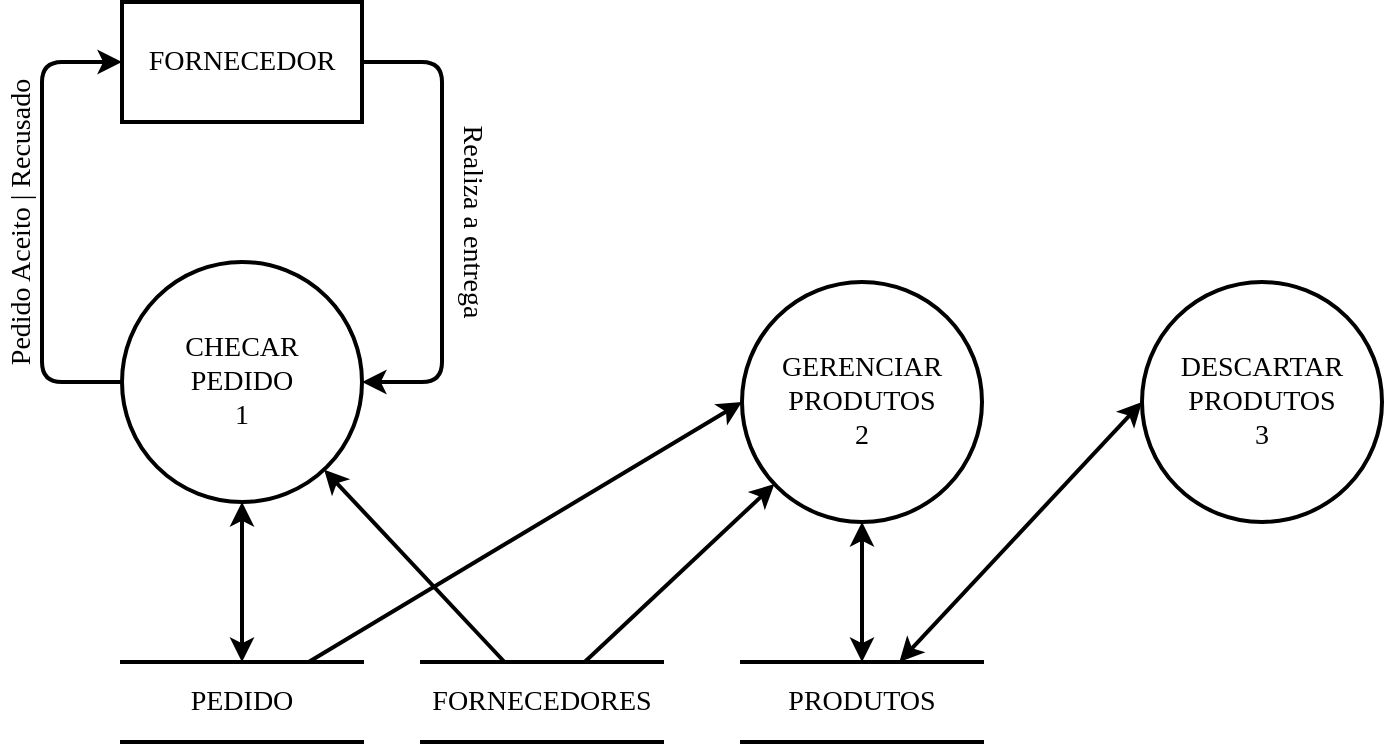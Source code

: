 <mxfile version="13.0.1" type="device"><diagram id="1MgJokWpNvO3p9aHnXV8" name="Page-1"><mxGraphModel dx="1326" dy="806" grid="1" gridSize="10" guides="1" tooltips="1" connect="1" arrows="1" fold="1" page="1" pageScale="1" pageWidth="850" pageHeight="1100" math="0" shadow="0"><root><mxCell id="0"/><mxCell id="1" parent="0"/><mxCell id="xqjm_XwBn9D2S3DXDYpF-1" value="FORNECEDOR" style="rounded=0;whiteSpace=wrap;html=1;strokeWidth=2;fontFamily=Tahoma;fontSize=14;" parent="1" vertex="1"><mxGeometry x="90" y="365" width="120" height="60" as="geometry"/></mxCell><mxCell id="xqjm_XwBn9D2S3DXDYpF-2" value="CHECAR&lt;br style=&quot;font-size: 14px;&quot;&gt;PEDIDO&lt;br style=&quot;font-size: 14px;&quot;&gt;1" style="ellipse;whiteSpace=wrap;html=1;aspect=fixed;strokeWidth=2;fontFamily=Tahoma;fontSize=14;" parent="1" vertex="1"><mxGeometry x="90" y="495" width="120" height="120" as="geometry"/></mxCell><mxCell id="xqjm_XwBn9D2S3DXDYpF-3" value="" style="endArrow=classic;html=1;exitX=1;exitY=0.5;exitDx=0;exitDy=0;entryX=1;entryY=0.5;entryDx=0;entryDy=0;strokeWidth=2;fontFamily=Tahoma;fontSize=14;" parent="1" source="xqjm_XwBn9D2S3DXDYpF-1" target="xqjm_XwBn9D2S3DXDYpF-2" edge="1"><mxGeometry width="50" height="50" relative="1" as="geometry"><mxPoint x="260" y="475" as="sourcePoint"/><mxPoint x="310" y="425" as="targetPoint"/><Array as="points"><mxPoint x="250" y="395"/><mxPoint x="250" y="555"/></Array></mxGeometry></mxCell><mxCell id="xqjm_XwBn9D2S3DXDYpF-4" value="Realiza a entrega" style="text;html=1;strokeColor=none;fillColor=none;align=center;verticalAlign=middle;whiteSpace=wrap;rounded=0;rotation=90;strokeWidth=2;fontFamily=Tahoma;fontSize=14;" parent="1" vertex="1"><mxGeometry x="210" y="465" width="110" height="20" as="geometry"/></mxCell><mxCell id="xqjm_XwBn9D2S3DXDYpF-5" value="PEDIDO" style="shape=partialRectangle;whiteSpace=wrap;html=1;left=0;right=0;fillColor=none;strokeWidth=2;fontFamily=Tahoma;fontSize=14;" parent="1" vertex="1"><mxGeometry x="90" y="695" width="120" height="40" as="geometry"/></mxCell><mxCell id="xqjm_XwBn9D2S3DXDYpF-7" value="FORNECEDORES" style="shape=partialRectangle;whiteSpace=wrap;html=1;left=0;right=0;fillColor=none;strokeWidth=2;fontFamily=Tahoma;fontSize=14;" parent="1" vertex="1"><mxGeometry x="240" y="695" width="120" height="40" as="geometry"/></mxCell><mxCell id="xqjm_XwBn9D2S3DXDYpF-8" value="" style="endArrow=classic;html=1;strokeWidth=2;fontFamily=Tahoma;fontSize=14;" parent="1" source="xqjm_XwBn9D2S3DXDYpF-7" target="xqjm_XwBn9D2S3DXDYpF-2" edge="1"><mxGeometry width="50" height="50" relative="1" as="geometry"><mxPoint x="280" y="675" as="sourcePoint"/><mxPoint x="330" y="625" as="targetPoint"/></mxGeometry></mxCell><mxCell id="xqjm_XwBn9D2S3DXDYpF-9" value="" style="endArrow=classic;startArrow=classic;html=1;entryX=0.5;entryY=1;entryDx=0;entryDy=0;exitX=0.5;exitY=0;exitDx=0;exitDy=0;strokeWidth=2;fontFamily=Tahoma;fontSize=14;" parent="1" source="xqjm_XwBn9D2S3DXDYpF-5" target="xqjm_XwBn9D2S3DXDYpF-2" edge="1"><mxGeometry width="50" height="50" relative="1" as="geometry"><mxPoint x="130" y="685" as="sourcePoint"/><mxPoint x="180" y="635" as="targetPoint"/></mxGeometry></mxCell><mxCell id="xqjm_XwBn9D2S3DXDYpF-11" value="" style="endArrow=classic;html=1;entryX=0;entryY=0.5;entryDx=0;entryDy=0;exitX=0;exitY=0.5;exitDx=0;exitDy=0;strokeWidth=2;fontFamily=Tahoma;fontSize=14;" parent="1" source="xqjm_XwBn9D2S3DXDYpF-2" target="xqjm_XwBn9D2S3DXDYpF-1" edge="1"><mxGeometry width="50" height="50" relative="1" as="geometry"><mxPoint x="30" y="495" as="sourcePoint"/><mxPoint x="80" y="445" as="targetPoint"/><Array as="points"><mxPoint x="50" y="555"/><mxPoint x="50" y="395"/></Array></mxGeometry></mxCell><mxCell id="xqjm_XwBn9D2S3DXDYpF-12" value="Pedido Aceito | Recusado" style="text;html=1;strokeColor=none;fillColor=none;align=center;verticalAlign=middle;whiteSpace=wrap;rounded=0;rotation=-90;strokeWidth=2;fontFamily=Tahoma;fontSize=14;" parent="1" vertex="1"><mxGeometry x="-50" y="465" width="180" height="20" as="geometry"/></mxCell><mxCell id="xqjm_XwBn9D2S3DXDYpF-13" value="PRODUTOS" style="shape=partialRectangle;whiteSpace=wrap;html=1;left=0;right=0;fillColor=none;strokeWidth=2;fontFamily=Tahoma;fontSize=14;" parent="1" vertex="1"><mxGeometry x="400" y="695" width="120" height="40" as="geometry"/></mxCell><mxCell id="xqjm_XwBn9D2S3DXDYpF-14" value="GERENCIAR&lt;br style=&quot;font-size: 14px&quot;&gt;PRODUTOS&lt;br style=&quot;font-size: 14px&quot;&gt;2" style="ellipse;whiteSpace=wrap;html=1;aspect=fixed;strokeWidth=2;fontFamily=Tahoma;fontSize=14;" parent="1" vertex="1"><mxGeometry x="400" y="505" width="120" height="120" as="geometry"/></mxCell><mxCell id="xqjm_XwBn9D2S3DXDYpF-15" value="" style="endArrow=classic;startArrow=classic;html=1;entryX=0.5;entryY=1;entryDx=0;entryDy=0;exitX=0.5;exitY=0;exitDx=0;exitDy=0;strokeWidth=2;fontFamily=Tahoma;fontSize=14;" parent="1" source="xqjm_XwBn9D2S3DXDYpF-13" target="xqjm_XwBn9D2S3DXDYpF-14" edge="1"><mxGeometry width="50" height="50" relative="1" as="geometry"><mxPoint x="450" y="685" as="sourcePoint"/><mxPoint x="500" y="635" as="targetPoint"/></mxGeometry></mxCell><mxCell id="xqjm_XwBn9D2S3DXDYpF-17" value="" style="endArrow=classic;html=1;strokeWidth=2;fontFamily=Tahoma;fontSize=14;" parent="1" source="xqjm_XwBn9D2S3DXDYpF-7" target="xqjm_XwBn9D2S3DXDYpF-14" edge="1"><mxGeometry width="50" height="50" relative="1" as="geometry"><mxPoint x="310" y="675" as="sourcePoint"/><mxPoint x="360" y="625" as="targetPoint"/></mxGeometry></mxCell><mxCell id="xqjm_XwBn9D2S3DXDYpF-18" value="DESCARTAR&lt;br style=&quot;font-size: 14px&quot;&gt;PRODUTOS&lt;br style=&quot;font-size: 14px&quot;&gt;3" style="ellipse;whiteSpace=wrap;html=1;aspect=fixed;strokeWidth=2;fontFamily=Tahoma;fontSize=14;" parent="1" vertex="1"><mxGeometry x="600" y="505" width="120" height="120" as="geometry"/></mxCell><mxCell id="xqjm_XwBn9D2S3DXDYpF-24" value="" style="endArrow=classic;startArrow=classic;html=1;entryX=0;entryY=0.5;entryDx=0;entryDy=0;strokeWidth=2;fontFamily=Tahoma;fontSize=14;" parent="1" source="xqjm_XwBn9D2S3DXDYpF-13" target="xqjm_XwBn9D2S3DXDYpF-18" edge="1"><mxGeometry width="50" height="50" relative="1" as="geometry"><mxPoint x="560" y="645" as="sourcePoint"/><mxPoint x="610" y="595" as="targetPoint"/><Array as="points"/></mxGeometry></mxCell><mxCell id="kybqPtCk16IbW26k35q7-1" value="" style="endArrow=classic;html=1;entryX=0;entryY=0.5;entryDx=0;entryDy=0;strokeWidth=2;" parent="1" source="xqjm_XwBn9D2S3DXDYpF-5" target="xqjm_XwBn9D2S3DXDYpF-14" edge="1"><mxGeometry width="50" height="50" relative="1" as="geometry"><mxPoint x="190" y="685" as="sourcePoint"/><mxPoint x="240" y="635" as="targetPoint"/></mxGeometry></mxCell></root></mxGraphModel></diagram></mxfile>